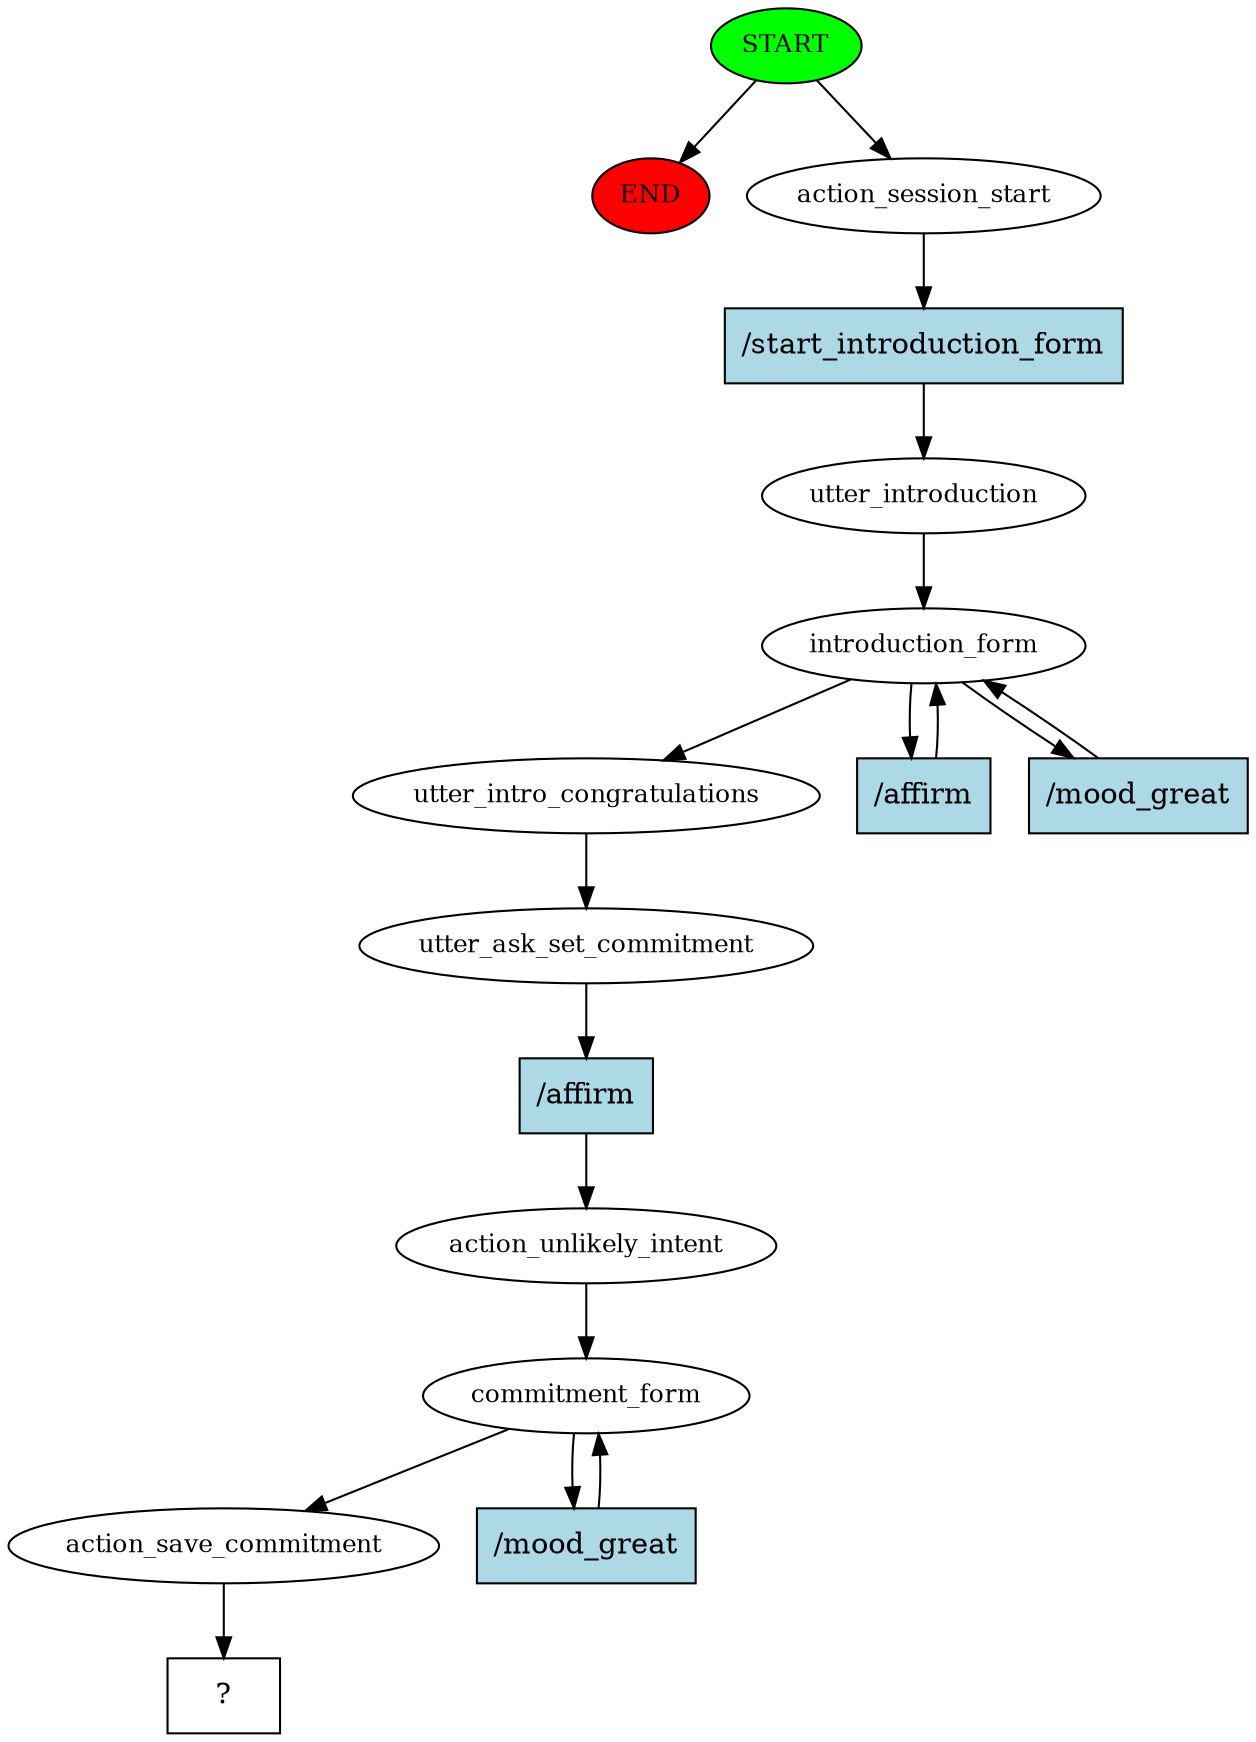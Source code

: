 digraph  {
0 [class="start active", fillcolor=green, fontsize=12, label=START, style=filled];
"-1" [class=end, fillcolor=red, fontsize=12, label=END, style=filled];
1 [class=active, fontsize=12, label=action_session_start];
2 [class=active, fontsize=12, label=utter_introduction];
3 [class=active, fontsize=12, label=introduction_form];
8 [class=active, fontsize=12, label=utter_intro_congratulations];
9 [class=active, fontsize=12, label=utter_ask_set_commitment];
10 [class=active, fontsize=12, label=action_unlikely_intent];
11 [class=active, fontsize=12, label=commitment_form];
13 [class=active, fontsize=12, label=action_save_commitment];
14 [class="intent dashed active", label="  ?  ", shape=rect];
15 [class="intent active", fillcolor=lightblue, label="/start_introduction_form", shape=rect, style=filled];
16 [class="intent active", fillcolor=lightblue, label="/affirm", shape=rect, style=filled];
17 [class="intent active", fillcolor=lightblue, label="/mood_great", shape=rect, style=filled];
18 [class="intent active", fillcolor=lightblue, label="/affirm", shape=rect, style=filled];
19 [class="intent active", fillcolor=lightblue, label="/mood_great", shape=rect, style=filled];
0 -> "-1"  [class="", key=NONE, label=""];
0 -> 1  [class=active, key=NONE, label=""];
1 -> 15  [class=active, key=0];
2 -> 3  [class=active, key=NONE, label=""];
3 -> 8  [class=active, key=NONE, label=""];
3 -> 16  [class=active, key=0];
3 -> 17  [class=active, key=0];
8 -> 9  [class=active, key=NONE, label=""];
9 -> 18  [class=active, key=0];
10 -> 11  [class=active, key=NONE, label=""];
11 -> 13  [class=active, key=NONE, label=""];
11 -> 19  [class=active, key=0];
13 -> 14  [class=active, key=NONE, label=""];
15 -> 2  [class=active, key=0];
16 -> 3  [class=active, key=0];
17 -> 3  [class=active, key=0];
18 -> 10  [class=active, key=0];
19 -> 11  [class=active, key=0];
}
